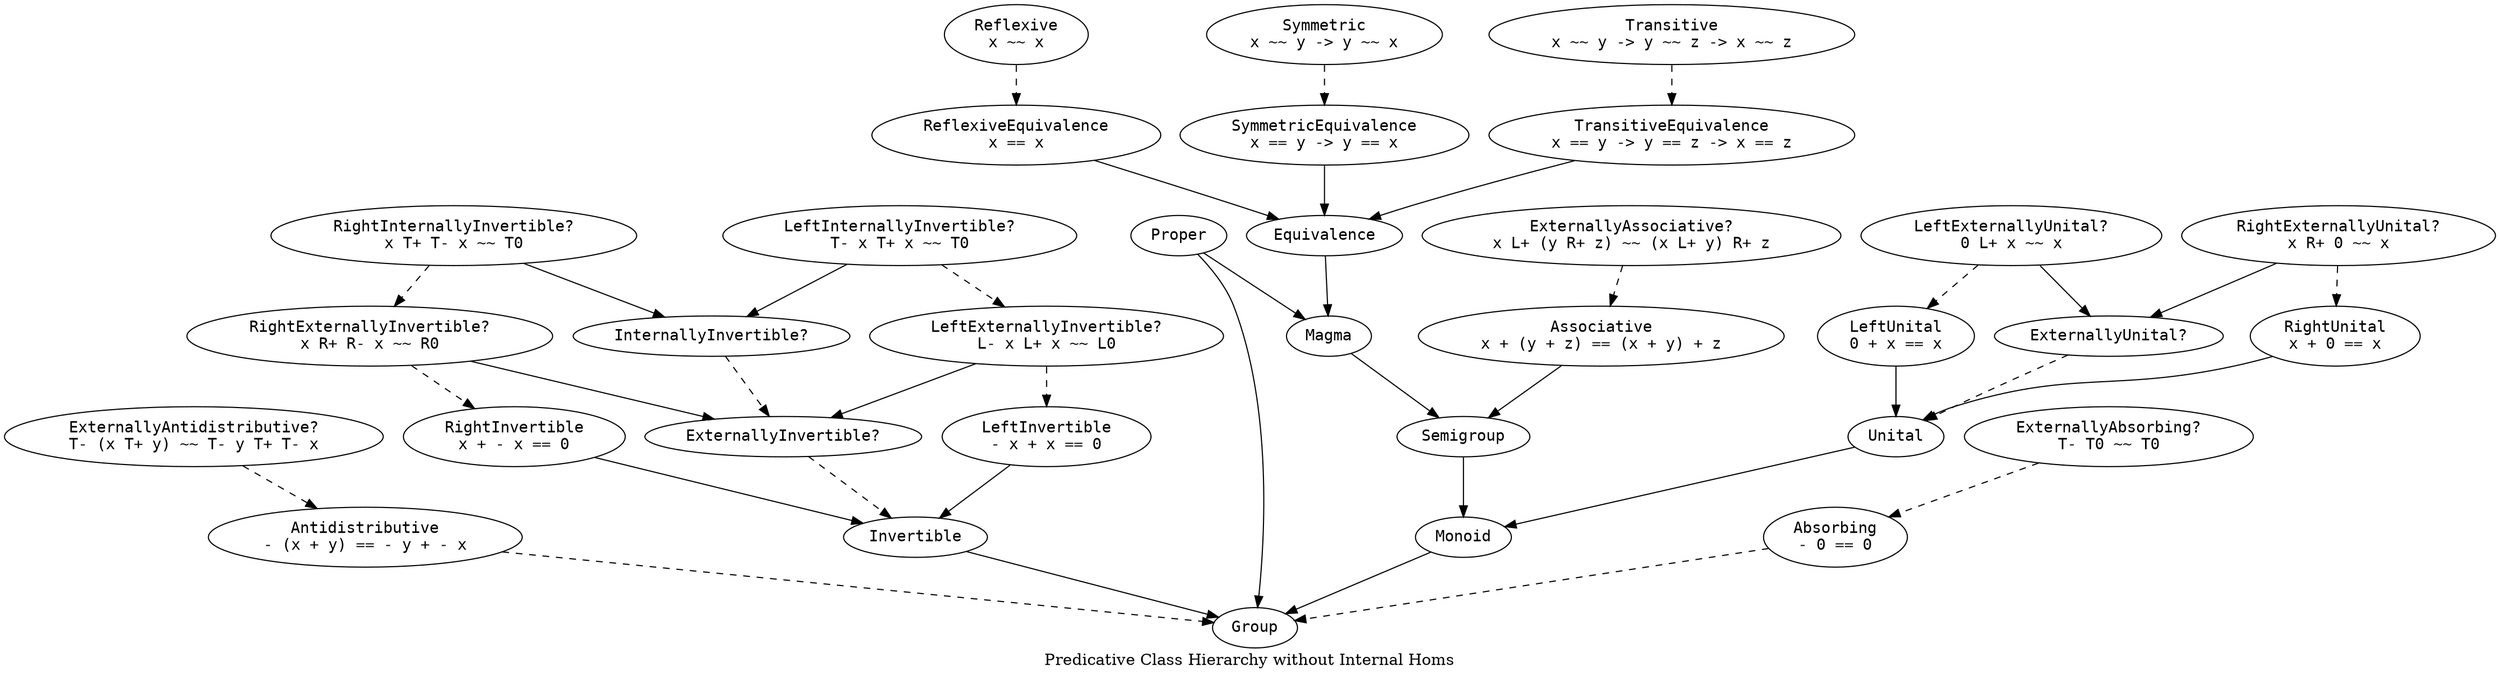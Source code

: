 digraph Is {
  label = "Predicative Class Hierarchy without Internal Homs"

  node [fontname = monospace]

  Absorb [label = "Absorbing\n- 0 == 0"]
  Antidistr [label = "Antidistributive\n- (x + y) == - y + - x"]
  Assoc [label = "Associative\nx + (y + z) == (x + y) + z"]
  Eq [label = "Equivalence"]
  ExtAbsorb [label = "ExternallyAbsorbing?\nT- T0 ~~ T0"]
  ExtAntidistr [label = "ExternallyAntidistributive?\nT- (x T+ y) ~~ T- y T+ T- x"]
  ExtAssoc [label = "ExternallyAssociative?\nx L+ (y R+ z) ~~ (x L+ y) R+ z"]
  ExtInv [label = "ExternallyInvertible?"]
  ExtUnl [label = "ExternallyUnital?"]
  Grp [label = "Group"]
  IntInv [label = "InternallyInvertible?"]
  Inv [label = "Invertible"]
  LExtInv [label = "LeftExternallyInvertible?\nL- x L+ x ~~ L0"]
  LExtUnl [label = "LeftExternallyUnital?\n0 L+ x ~~ x"]
  LIntInv [label = "LeftInternallyInvertible?\nT- x T+ x ~~ T0"]
  LInv [label = "LeftInvertible\n- x + x == 0"]
  LUnl [label = "LeftUnital\n0 + x == x"]
  Mag [label = "Magma"]
  Mon [label = "Monoid"]
  Proper [label = "Proper"]
  RExtInv [label = "RightExternallyInvertible?\nx R+ R- x ~~ R0"]
  RExtUnl [label = "RightExternallyUnital?\nx R+ 0 ~~ x"]
  RIntInv [label = "RightInternallyInvertible?\nx T+ T- x ~~ T0"]
  RInv [label = "RightInvertible\nx + - x == 0"]
  RUnl [label = "RightUnital\nx + 0 == x"]
  Refl [label = "Reflexive\nx ~~ x"]
  ReflEq [label = "ReflexiveEquivalence\nx == x"]
  Sgrp [label = "Semigroup"]
  Sym [label = "Symmetric\nx ~~ y -> y ~~ x"]
  SymEq [label = "SymmetricEquivalence\nx == y -> y == x"]
  Trans [label = "Transitive\nx ~~ y -> y ~~ z -> x ~~ z"]
  TransEq [label = "TransitiveEquivalence\nx == y -> y == z -> x == z"]
  Unl [label = "Unital"]

  edge [style = solid]

  Assoc -> Sgrp
  Eq -> Mag
  Inv -> Grp
  LExtInv -> ExtInv
  LExtUnl -> ExtUnl
  LIntInv -> IntInv
  LInv -> Inv
  LUnl -> Unl
  Mag -> Sgrp
  Mon -> Grp
  Proper -> Grp
  Proper -> Mag
  RExtInv -> ExtInv
  RExtUnl -> ExtUnl
  RIntInv -> IntInv
  RInv -> Inv
  RUnl -> Unl
  ReflEq -> Eq
  Sgrp -> Mon
  SymEq -> Eq
  TransEq -> Eq
  Unl -> Mon

  edge [style = dashed]

  Absorb -> Grp
  Antidistr -> Grp
  ExtAbsorb -> Absorb
  ExtAntidistr -> Antidistr
  ExtAssoc -> Assoc
  ExtInv -> Inv
  ExtUnl -> Unl
  IntInv -> ExtInv
  LExtInv -> LInv
  LExtUnl -> LUnl
  LIntInv -> LExtInv
  RExtInv -> RInv
  RExtUnl -> RUnl
  RIntInv -> RExtInv
  Refl -> ReflEq
  Sym -> SymEq
  Trans -> TransEq
}
